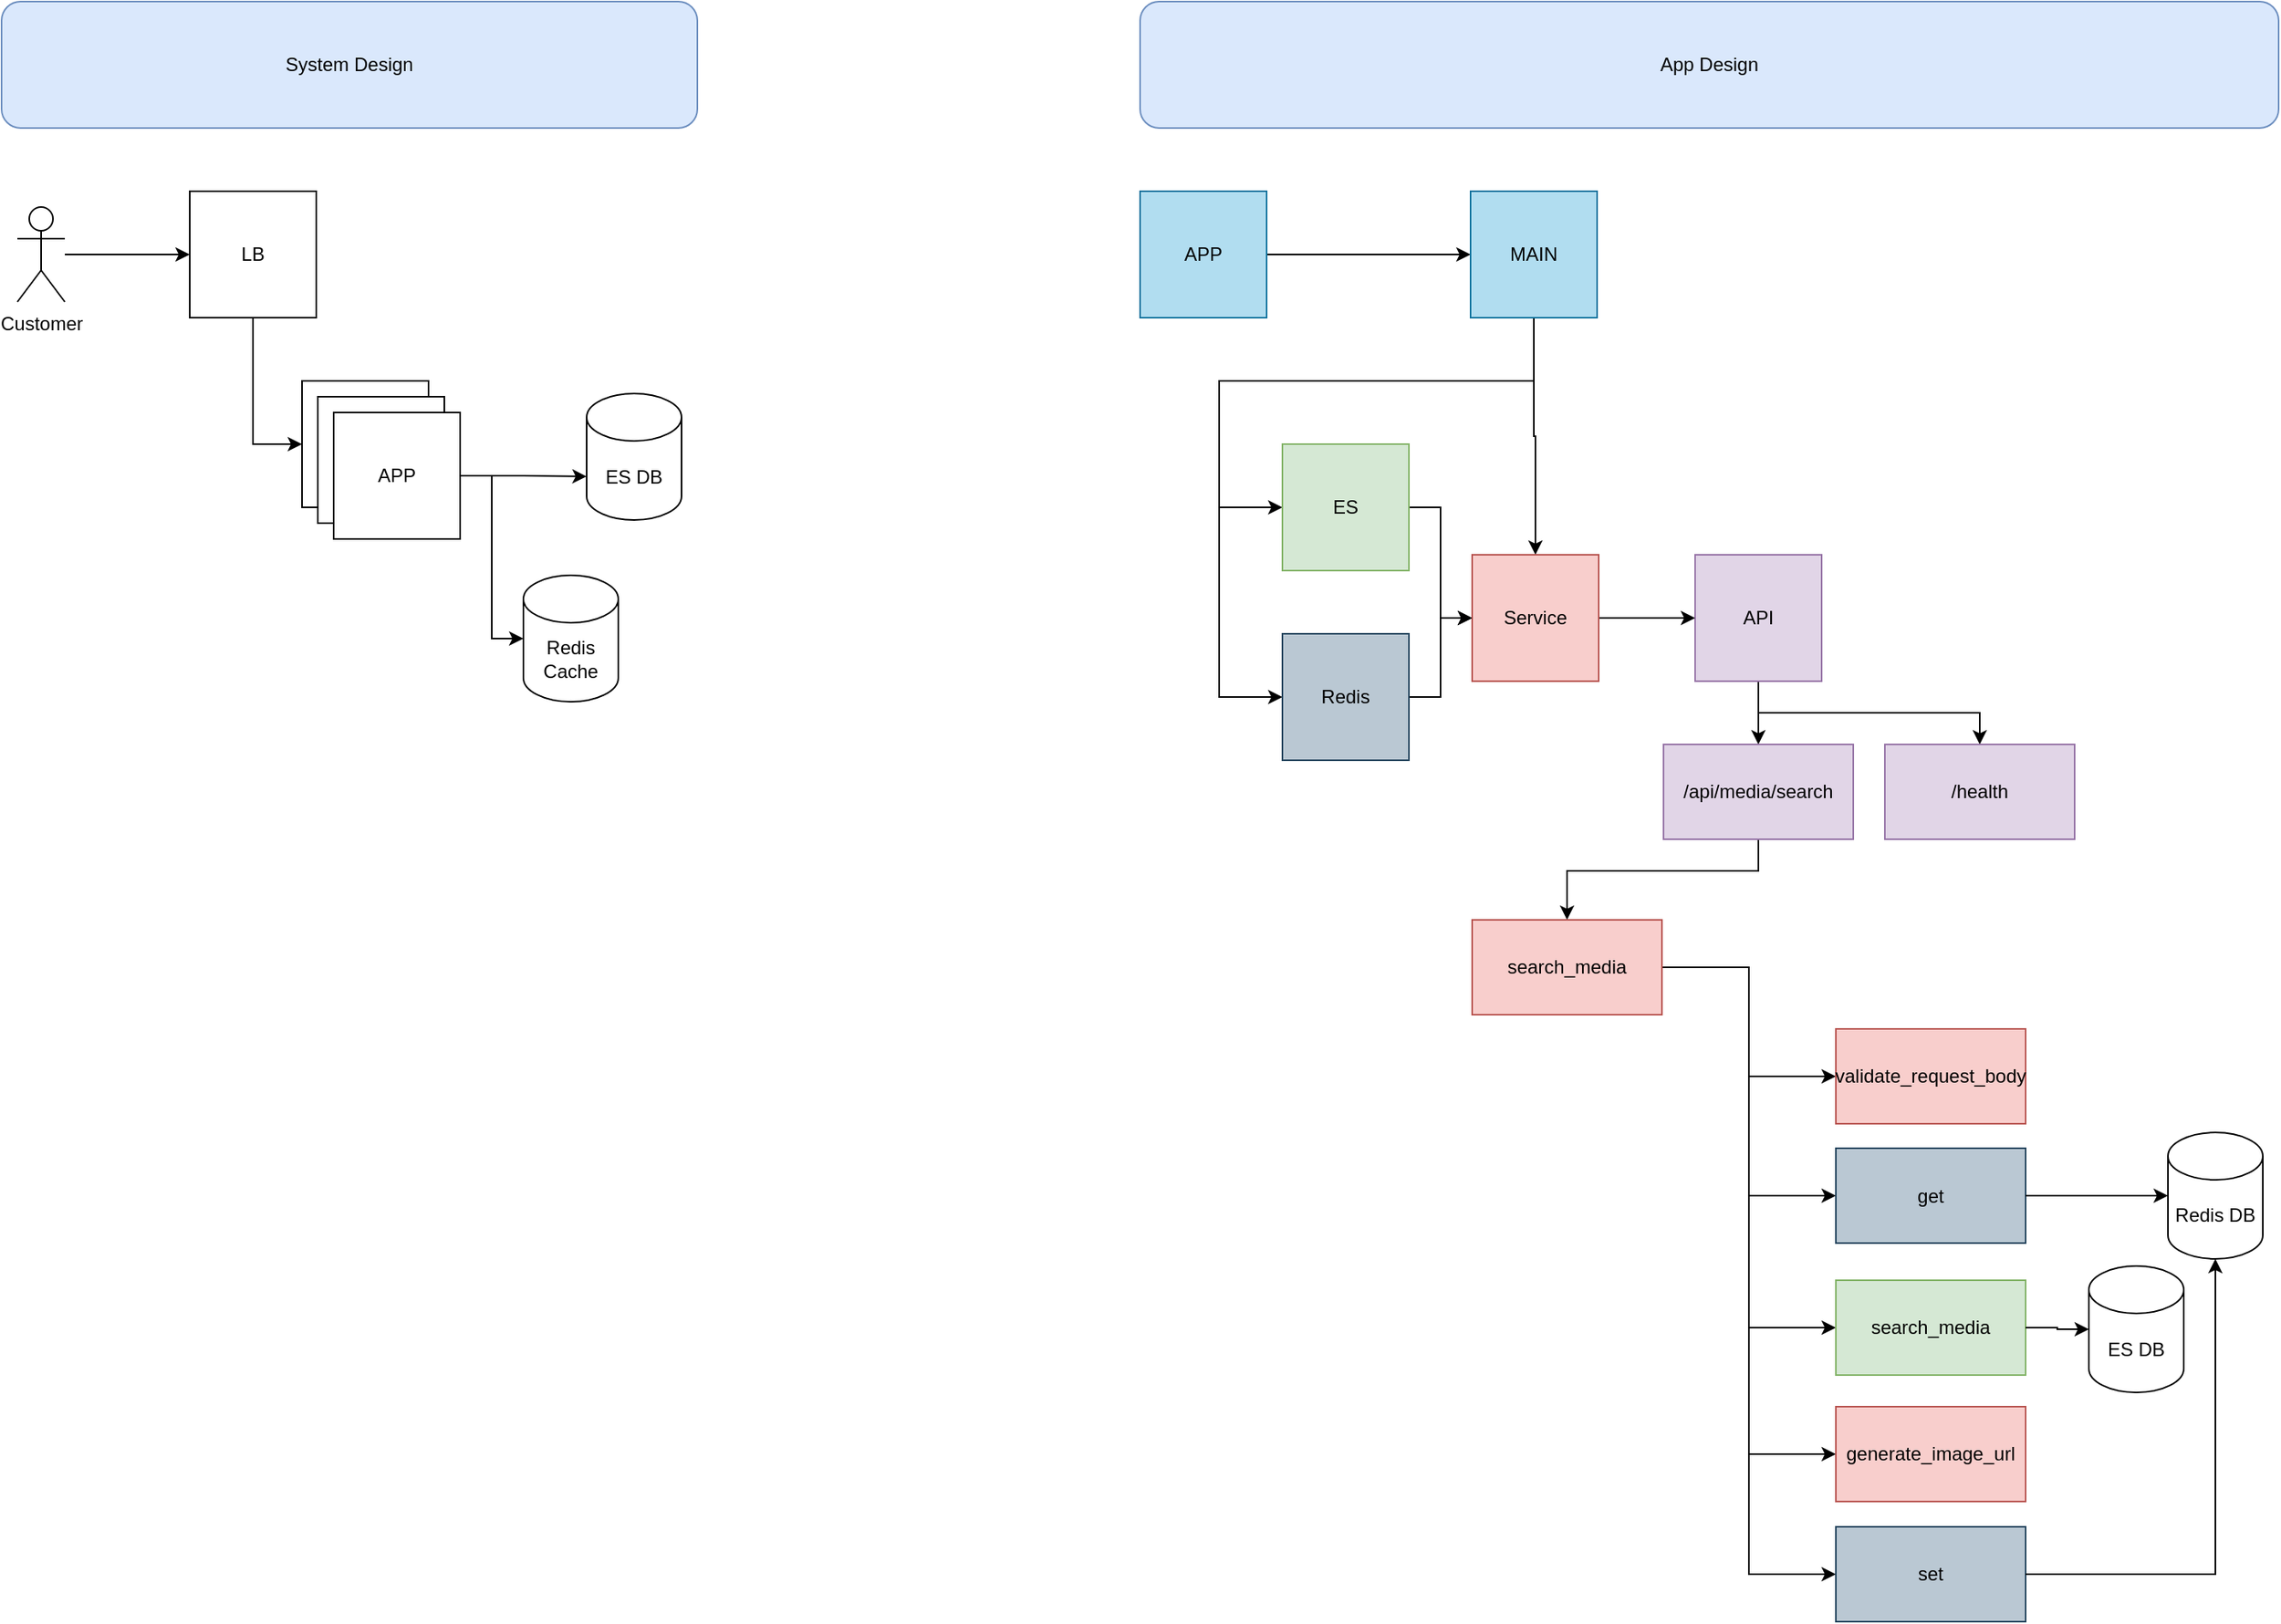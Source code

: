 <mxfile version="27.0.6">
  <diagram name="Page-1" id="YrvKwiJk3qERus9YprmD">
    <mxGraphModel dx="1022" dy="613" grid="1" gridSize="10" guides="1" tooltips="1" connect="1" arrows="1" fold="1" page="1" pageScale="1" pageWidth="850" pageHeight="1100" math="0" shadow="0">
      <root>
        <mxCell id="0" />
        <mxCell id="1" parent="0" />
        <mxCell id="mrTejsvPZRhqanZIm0aT-1" value="System Design" style="rounded=1;whiteSpace=wrap;html=1;fillColor=#dae8fc;strokeColor=#6c8ebf;" parent="1" vertex="1">
          <mxGeometry x="40" y="40" width="440" height="80" as="geometry" />
        </mxCell>
        <mxCell id="mrTejsvPZRhqanZIm0aT-2" value="ES DB" style="shape=cylinder3;whiteSpace=wrap;html=1;boundedLbl=1;backgroundOutline=1;size=15;" parent="1" vertex="1">
          <mxGeometry x="410" y="288" width="60" height="80" as="geometry" />
        </mxCell>
        <mxCell id="cFTC_v0eCNy4AJoAjEGW-1" value="" style="edgeStyle=orthogonalEdgeStyle;rounded=0;orthogonalLoop=1;jettySize=auto;html=1;" edge="1" parent="1" source="mrTejsvPZRhqanZIm0aT-3" target="RcJYTu3TiXNyRZz9W4DN-14">
          <mxGeometry relative="1" as="geometry" />
        </mxCell>
        <mxCell id="mrTejsvPZRhqanZIm0aT-3" value="Customer" style="shape=umlActor;verticalLabelPosition=bottom;verticalAlign=top;html=1;outlineConnect=0;" parent="1" vertex="1">
          <mxGeometry x="50" y="170" width="30" height="60" as="geometry" />
        </mxCell>
        <mxCell id="mrTejsvPZRhqanZIm0aT-4" value="APP" style="whiteSpace=wrap;html=1;aspect=fixed;" parent="1" vertex="1">
          <mxGeometry x="230" y="280" width="80" height="80" as="geometry" />
        </mxCell>
        <mxCell id="mrTejsvPZRhqanZIm0aT-5" value="Redis Cache" style="shape=cylinder3;whiteSpace=wrap;html=1;boundedLbl=1;backgroundOutline=1;size=15;" parent="1" vertex="1">
          <mxGeometry x="370" y="403" width="60" height="80" as="geometry" />
        </mxCell>
        <mxCell id="mrTejsvPZRhqanZIm0aT-37" value="App Design" style="rounded=1;whiteSpace=wrap;html=1;fillColor=#dae8fc;strokeColor=#6c8ebf;" parent="1" vertex="1">
          <mxGeometry x="760" y="40" width="720" height="80" as="geometry" />
        </mxCell>
        <mxCell id="mrTejsvPZRhqanZIm0aT-40" value="" style="edgeStyle=orthogonalEdgeStyle;rounded=0;orthogonalLoop=1;jettySize=auto;html=1;" parent="1" source="mrTejsvPZRhqanZIm0aT-38" target="mrTejsvPZRhqanZIm0aT-39" edge="1">
          <mxGeometry relative="1" as="geometry" />
        </mxCell>
        <mxCell id="mrTejsvPZRhqanZIm0aT-38" value="APP" style="whiteSpace=wrap;html=1;aspect=fixed;fillColor=#b1ddf0;strokeColor=#10739e;" parent="1" vertex="1">
          <mxGeometry x="760" y="160" width="80" height="80" as="geometry" />
        </mxCell>
        <mxCell id="mrTejsvPZRhqanZIm0aT-54" style="edgeStyle=orthogonalEdgeStyle;rounded=0;orthogonalLoop=1;jettySize=auto;html=1;entryX=0.5;entryY=0;entryDx=0;entryDy=0;" parent="1" source="mrTejsvPZRhqanZIm0aT-39" target="mrTejsvPZRhqanZIm0aT-45" edge="1">
          <mxGeometry relative="1" as="geometry" />
        </mxCell>
        <mxCell id="RcJYTu3TiXNyRZz9W4DN-22" style="edgeStyle=orthogonalEdgeStyle;rounded=0;orthogonalLoop=1;jettySize=auto;html=1;entryX=0;entryY=0.5;entryDx=0;entryDy=0;" parent="1" source="mrTejsvPZRhqanZIm0aT-39" target="RcJYTu3TiXNyRZz9W4DN-19" edge="1">
          <mxGeometry relative="1" as="geometry">
            <Array as="points">
              <mxPoint x="1009" y="280" />
              <mxPoint x="810" y="280" />
              <mxPoint x="810" y="480" />
            </Array>
          </mxGeometry>
        </mxCell>
        <mxCell id="RcJYTu3TiXNyRZz9W4DN-23" style="edgeStyle=orthogonalEdgeStyle;rounded=0;orthogonalLoop=1;jettySize=auto;html=1;entryX=0;entryY=0.5;entryDx=0;entryDy=0;" parent="1" source="mrTejsvPZRhqanZIm0aT-39" target="mrTejsvPZRhqanZIm0aT-43" edge="1">
          <mxGeometry relative="1" as="geometry">
            <Array as="points">
              <mxPoint x="1009" y="280" />
              <mxPoint x="810" y="280" />
              <mxPoint x="810" y="360" />
            </Array>
          </mxGeometry>
        </mxCell>
        <mxCell id="mrTejsvPZRhqanZIm0aT-39" value="MAIN" style="whiteSpace=wrap;html=1;aspect=fixed;fillColor=#b1ddf0;strokeColor=#10739e;" parent="1" vertex="1">
          <mxGeometry x="969" y="160" width="80" height="80" as="geometry" />
        </mxCell>
        <mxCell id="RcJYTu3TiXNyRZz9W4DN-26" style="edgeStyle=orthogonalEdgeStyle;rounded=0;orthogonalLoop=1;jettySize=auto;html=1;entryX=0.5;entryY=0;entryDx=0;entryDy=0;" parent="1" source="mrTejsvPZRhqanZIm0aT-41" target="mrTejsvPZRhqanZIm0aT-58" edge="1">
          <mxGeometry relative="1" as="geometry" />
        </mxCell>
        <mxCell id="RcJYTu3TiXNyRZz9W4DN-27" style="edgeStyle=orthogonalEdgeStyle;rounded=0;orthogonalLoop=1;jettySize=auto;html=1;" parent="1" source="mrTejsvPZRhqanZIm0aT-41" target="mrTejsvPZRhqanZIm0aT-60" edge="1">
          <mxGeometry relative="1" as="geometry">
            <Array as="points">
              <mxPoint x="1151" y="490" />
              <mxPoint x="1291" y="490" />
            </Array>
          </mxGeometry>
        </mxCell>
        <mxCell id="mrTejsvPZRhqanZIm0aT-41" value="API" style="whiteSpace=wrap;html=1;aspect=fixed;fillColor=#e1d5e7;strokeColor=#9673a6;" parent="1" vertex="1">
          <mxGeometry x="1111" y="390" width="80" height="80" as="geometry" />
        </mxCell>
        <mxCell id="mrTejsvPZRhqanZIm0aT-47" value="" style="edgeStyle=orthogonalEdgeStyle;rounded=0;orthogonalLoop=1;jettySize=auto;html=1;" parent="1" source="mrTejsvPZRhqanZIm0aT-43" target="mrTejsvPZRhqanZIm0aT-45" edge="1">
          <mxGeometry relative="1" as="geometry" />
        </mxCell>
        <mxCell id="mrTejsvPZRhqanZIm0aT-43" value="ES" style="whiteSpace=wrap;html=1;aspect=fixed;fillColor=#d5e8d4;strokeColor=#82b366;" parent="1" vertex="1">
          <mxGeometry x="850" y="320" width="80" height="80" as="geometry" />
        </mxCell>
        <mxCell id="RcJYTu3TiXNyRZz9W4DN-25" value="" style="edgeStyle=orthogonalEdgeStyle;rounded=0;orthogonalLoop=1;jettySize=auto;html=1;" parent="1" source="mrTejsvPZRhqanZIm0aT-45" target="mrTejsvPZRhqanZIm0aT-41" edge="1">
          <mxGeometry relative="1" as="geometry" />
        </mxCell>
        <mxCell id="mrTejsvPZRhqanZIm0aT-45" value="Service" style="whiteSpace=wrap;html=1;aspect=fixed;fillColor=#f8cecc;strokeColor=#b85450;" parent="1" vertex="1">
          <mxGeometry x="970" y="390" width="80" height="80" as="geometry" />
        </mxCell>
        <mxCell id="RcJYTu3TiXNyRZz9W4DN-28" style="edgeStyle=orthogonalEdgeStyle;rounded=0;orthogonalLoop=1;jettySize=auto;html=1;entryX=0.5;entryY=0;entryDx=0;entryDy=0;" parent="1" source="mrTejsvPZRhqanZIm0aT-58" target="mrTejsvPZRhqanZIm0aT-62" edge="1">
          <mxGeometry relative="1" as="geometry">
            <Array as="points">
              <mxPoint x="1151" y="590" />
              <mxPoint x="1030" y="590" />
            </Array>
          </mxGeometry>
        </mxCell>
        <mxCell id="mrTejsvPZRhqanZIm0aT-58" value="/api/media/search" style="whiteSpace=wrap;html=1;fillColor=#e1d5e7;strokeColor=#9673a6;" parent="1" vertex="1">
          <mxGeometry x="1091" y="510" width="120" height="60" as="geometry" />
        </mxCell>
        <mxCell id="mrTejsvPZRhqanZIm0aT-60" value="/health" style="whiteSpace=wrap;html=1;fillColor=#e1d5e7;strokeColor=#9673a6;" parent="1" vertex="1">
          <mxGeometry x="1231" y="510" width="120" height="60" as="geometry" />
        </mxCell>
        <mxCell id="RcJYTu3TiXNyRZz9W4DN-37" style="edgeStyle=orthogonalEdgeStyle;rounded=0;orthogonalLoop=1;jettySize=auto;html=1;entryX=0;entryY=0.5;entryDx=0;entryDy=0;" parent="1" source="mrTejsvPZRhqanZIm0aT-62" target="RcJYTu3TiXNyRZz9W4DN-29" edge="1">
          <mxGeometry relative="1" as="geometry" />
        </mxCell>
        <mxCell id="RcJYTu3TiXNyRZz9W4DN-38" style="edgeStyle=orthogonalEdgeStyle;rounded=0;orthogonalLoop=1;jettySize=auto;html=1;entryX=0;entryY=0.5;entryDx=0;entryDy=0;" parent="1" source="mrTejsvPZRhqanZIm0aT-62" target="RcJYTu3TiXNyRZz9W4DN-31" edge="1">
          <mxGeometry relative="1" as="geometry" />
        </mxCell>
        <mxCell id="RcJYTu3TiXNyRZz9W4DN-40" style="edgeStyle=orthogonalEdgeStyle;rounded=0;orthogonalLoop=1;jettySize=auto;html=1;entryX=0;entryY=0.5;entryDx=0;entryDy=0;" parent="1" source="mrTejsvPZRhqanZIm0aT-62" target="mrTejsvPZRhqanZIm0aT-66" edge="1">
          <mxGeometry relative="1" as="geometry" />
        </mxCell>
        <mxCell id="RcJYTu3TiXNyRZz9W4DN-43" style="edgeStyle=orthogonalEdgeStyle;rounded=0;orthogonalLoop=1;jettySize=auto;html=1;entryX=0;entryY=0.5;entryDx=0;entryDy=0;" parent="1" source="mrTejsvPZRhqanZIm0aT-62" target="mrTejsvPZRhqanZIm0aT-68" edge="1">
          <mxGeometry relative="1" as="geometry" />
        </mxCell>
        <mxCell id="RcJYTu3TiXNyRZz9W4DN-44" style="edgeStyle=orthogonalEdgeStyle;rounded=0;orthogonalLoop=1;jettySize=auto;html=1;entryX=0;entryY=0.5;entryDx=0;entryDy=0;" parent="1" source="mrTejsvPZRhqanZIm0aT-62" target="RcJYTu3TiXNyRZz9W4DN-32" edge="1">
          <mxGeometry relative="1" as="geometry" />
        </mxCell>
        <mxCell id="mrTejsvPZRhqanZIm0aT-62" value="search_media" style="whiteSpace=wrap;html=1;fillColor=#f8cecc;strokeColor=#b85450;" parent="1" vertex="1">
          <mxGeometry x="970" y="621" width="120" height="60" as="geometry" />
        </mxCell>
        <mxCell id="mrTejsvPZRhqanZIm0aT-66" value="search_media" style="whiteSpace=wrap;html=1;fillColor=#d5e8d4;strokeColor=#82b366;" parent="1" vertex="1">
          <mxGeometry x="1200" y="849" width="120" height="60" as="geometry" />
        </mxCell>
        <mxCell id="mrTejsvPZRhqanZIm0aT-68" value="generate_image_url" style="whiteSpace=wrap;html=1;fillColor=#f8cecc;strokeColor=#b85450;" parent="1" vertex="1">
          <mxGeometry x="1200" y="929" width="120" height="60" as="geometry" />
        </mxCell>
        <mxCell id="mrTejsvPZRhqanZIm0aT-70" value="ES DB" style="shape=cylinder3;whiteSpace=wrap;html=1;boundedLbl=1;backgroundOutline=1;size=15;" parent="1" vertex="1">
          <mxGeometry x="1360" y="840" width="60" height="80" as="geometry" />
        </mxCell>
        <mxCell id="RcJYTu3TiXNyRZz9W4DN-9" value="APP" style="whiteSpace=wrap;html=1;aspect=fixed;" parent="1" vertex="1">
          <mxGeometry x="240" y="290" width="80" height="80" as="geometry" />
        </mxCell>
        <mxCell id="RcJYTu3TiXNyRZz9W4DN-10" value="APP" style="whiteSpace=wrap;html=1;aspect=fixed;" parent="1" vertex="1">
          <mxGeometry x="250" y="300" width="80" height="80" as="geometry" />
        </mxCell>
        <mxCell id="RcJYTu3TiXNyRZz9W4DN-12" style="edgeStyle=orthogonalEdgeStyle;rounded=0;orthogonalLoop=1;jettySize=auto;html=1;entryX=0;entryY=0;entryDx=0;entryDy=52.5;entryPerimeter=0;" parent="1" source="RcJYTu3TiXNyRZz9W4DN-10" target="mrTejsvPZRhqanZIm0aT-2" edge="1">
          <mxGeometry relative="1" as="geometry" />
        </mxCell>
        <mxCell id="RcJYTu3TiXNyRZz9W4DN-13" style="edgeStyle=orthogonalEdgeStyle;rounded=0;orthogonalLoop=1;jettySize=auto;html=1;entryX=0;entryY=0.5;entryDx=0;entryDy=0;entryPerimeter=0;" parent="1" source="RcJYTu3TiXNyRZz9W4DN-10" target="mrTejsvPZRhqanZIm0aT-5" edge="1">
          <mxGeometry relative="1" as="geometry" />
        </mxCell>
        <mxCell id="RcJYTu3TiXNyRZz9W4DN-16" style="edgeStyle=orthogonalEdgeStyle;rounded=0;orthogonalLoop=1;jettySize=auto;html=1;entryX=0;entryY=0.5;entryDx=0;entryDy=0;" parent="1" source="RcJYTu3TiXNyRZz9W4DN-14" target="mrTejsvPZRhqanZIm0aT-4" edge="1">
          <mxGeometry relative="1" as="geometry" />
        </mxCell>
        <mxCell id="RcJYTu3TiXNyRZz9W4DN-14" value="LB" style="whiteSpace=wrap;html=1;aspect=fixed;" parent="1" vertex="1">
          <mxGeometry x="159" y="160" width="80" height="80" as="geometry" />
        </mxCell>
        <mxCell id="RcJYTu3TiXNyRZz9W4DN-21" style="edgeStyle=orthogonalEdgeStyle;rounded=0;orthogonalLoop=1;jettySize=auto;html=1;entryX=0;entryY=0.5;entryDx=0;entryDy=0;" parent="1" source="RcJYTu3TiXNyRZz9W4DN-19" target="mrTejsvPZRhqanZIm0aT-45" edge="1">
          <mxGeometry relative="1" as="geometry" />
        </mxCell>
        <mxCell id="RcJYTu3TiXNyRZz9W4DN-19" value="Redis" style="whiteSpace=wrap;html=1;aspect=fixed;fillColor=#bac8d3;strokeColor=#23445d;" parent="1" vertex="1">
          <mxGeometry x="850" y="440" width="80" height="80" as="geometry" />
        </mxCell>
        <mxCell id="RcJYTu3TiXNyRZz9W4DN-24" value="Redis DB" style="shape=cylinder3;whiteSpace=wrap;html=1;boundedLbl=1;backgroundOutline=1;size=15;" parent="1" vertex="1">
          <mxGeometry x="1410" y="755.5" width="60" height="80" as="geometry" />
        </mxCell>
        <mxCell id="RcJYTu3TiXNyRZz9W4DN-29" value="validate_request_body" style="whiteSpace=wrap;html=1;fillColor=#f8cecc;strokeColor=#b85450;" parent="1" vertex="1">
          <mxGeometry x="1200" y="690" width="120" height="60" as="geometry" />
        </mxCell>
        <mxCell id="RcJYTu3TiXNyRZz9W4DN-31" value="get" style="whiteSpace=wrap;html=1;fillColor=#bac8d3;strokeColor=#23445d;" parent="1" vertex="1">
          <mxGeometry x="1200" y="765.5" width="120" height="60" as="geometry" />
        </mxCell>
        <mxCell id="RcJYTu3TiXNyRZz9W4DN-32" value="set" style="whiteSpace=wrap;html=1;fillColor=#bac8d3;strokeColor=#23445d;" parent="1" vertex="1">
          <mxGeometry x="1200" y="1005" width="120" height="60" as="geometry" />
        </mxCell>
        <mxCell id="RcJYTu3TiXNyRZz9W4DN-36" style="edgeStyle=orthogonalEdgeStyle;rounded=0;orthogonalLoop=1;jettySize=auto;html=1;entryX=0;entryY=0.5;entryDx=0;entryDy=0;entryPerimeter=0;" parent="1" source="RcJYTu3TiXNyRZz9W4DN-31" target="RcJYTu3TiXNyRZz9W4DN-24" edge="1">
          <mxGeometry relative="1" as="geometry" />
        </mxCell>
        <mxCell id="RcJYTu3TiXNyRZz9W4DN-41" style="edgeStyle=orthogonalEdgeStyle;rounded=0;orthogonalLoop=1;jettySize=auto;html=1;entryX=0;entryY=0.5;entryDx=0;entryDy=0;entryPerimeter=0;" parent="1" source="mrTejsvPZRhqanZIm0aT-66" target="mrTejsvPZRhqanZIm0aT-70" edge="1">
          <mxGeometry relative="1" as="geometry" />
        </mxCell>
        <mxCell id="RcJYTu3TiXNyRZz9W4DN-46" style="edgeStyle=orthogonalEdgeStyle;rounded=0;orthogonalLoop=1;jettySize=auto;html=1;entryX=0.5;entryY=1;entryDx=0;entryDy=0;entryPerimeter=0;" parent="1" source="RcJYTu3TiXNyRZz9W4DN-32" target="RcJYTu3TiXNyRZz9W4DN-24" edge="1">
          <mxGeometry relative="1" as="geometry" />
        </mxCell>
      </root>
    </mxGraphModel>
  </diagram>
</mxfile>
